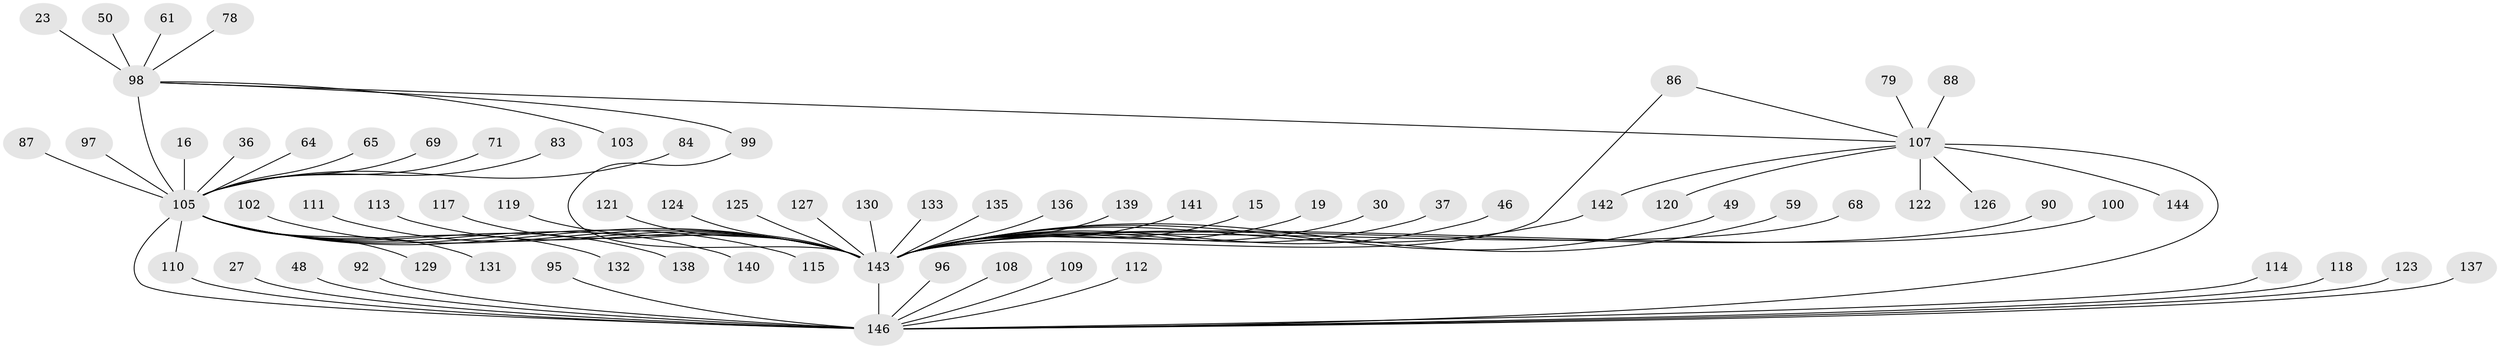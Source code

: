// original degree distribution, {3: 0.1095890410958904, 7: 0.0273972602739726, 25: 0.00684931506849315, 8: 0.0273972602739726, 1: 0.5684931506849316, 18: 0.00684931506849315, 4: 0.0684931506849315, 9: 0.00684931506849315, 2: 0.17123287671232876, 5: 0.00684931506849315}
// Generated by graph-tools (version 1.1) at 2025/50/03/04/25 21:50:42]
// undirected, 73 vertices, 78 edges
graph export_dot {
graph [start="1"]
  node [color=gray90,style=filled];
  15;
  16;
  19;
  23;
  27;
  30;
  36;
  37;
  46;
  48;
  49;
  50;
  59;
  61;
  64;
  65;
  68;
  69;
  71;
  78;
  79;
  83 [super="+43"];
  84;
  86;
  87;
  88;
  90;
  92;
  95;
  96;
  97;
  98 [super="+14+32+53+75"];
  99 [super="+26"];
  100;
  102;
  103;
  105 [super="+55+80+12"];
  107 [super="+34+11+74+6+20+45"];
  108;
  109;
  110 [super="+104"];
  111;
  112;
  113;
  114 [super="+76+85"];
  115;
  117;
  118;
  119;
  120;
  121 [super="+33"];
  122;
  123;
  124;
  125;
  126;
  127;
  129;
  130;
  131;
  132 [super="+60"];
  133 [super="+91"];
  135 [super="+82"];
  136;
  137;
  138 [super="+66+134"];
  139 [super="+93"];
  140;
  141 [super="+101"];
  142 [super="+39"];
  143 [super="+62+52+40+58+41+81+3+128+116"];
  144;
  146 [super="+29+106+145"];
  15 -- 143;
  16 -- 105;
  19 -- 143;
  23 -- 98;
  27 -- 146;
  30 -- 143;
  36 -- 105;
  37 -- 143;
  46 -- 143;
  48 -- 146;
  49 -- 143;
  50 -- 98;
  59 -- 143;
  61 -- 98;
  64 -- 105;
  65 -- 105;
  68 -- 143;
  69 -- 105;
  71 -- 105;
  78 -- 98;
  79 -- 107;
  83 -- 105;
  84 -- 105;
  86 -- 107;
  86 -- 143;
  87 -- 105;
  88 -- 107;
  90 -- 143;
  92 -- 146;
  95 -- 146;
  96 -- 146;
  97 -- 105;
  98 -- 107;
  98 -- 105 [weight=5];
  98 -- 99;
  98 -- 103;
  99 -- 143;
  100 -- 143;
  102 -- 143;
  105 -- 129;
  105 -- 140;
  105 -- 143 [weight=8];
  105 -- 131;
  105 -- 115;
  105 -- 146;
  105 -- 132;
  105 -- 138;
  105 -- 110;
  107 -- 144;
  107 -- 146 [weight=2];
  107 -- 120;
  107 -- 122;
  107 -- 126;
  107 -- 142;
  108 -- 146;
  109 -- 146;
  110 -- 146;
  111 -- 143;
  112 -- 146;
  113 -- 143;
  114 -- 146;
  117 -- 143;
  118 -- 146;
  119 -- 143;
  121 -- 143;
  123 -- 146;
  124 -- 143;
  125 -- 143;
  127 -- 143;
  130 -- 143;
  133 -- 143;
  135 -- 143;
  136 -- 143;
  137 -- 146;
  139 -- 143;
  141 -- 143;
  142 -- 143;
  143 -- 146 [weight=5];
}

